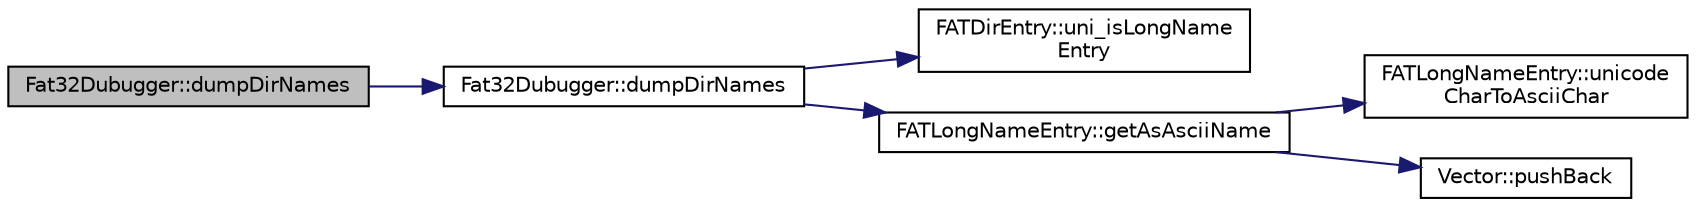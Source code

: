 digraph "Fat32Dubugger::dumpDirNames"
{
  edge [fontname="Helvetica",fontsize="10",labelfontname="Helvetica",labelfontsize="10"];
  node [fontname="Helvetica",fontsize="10",shape=record];
  rankdir="LR";
  Node18 [label="Fat32Dubugger::dumpDirNames",height=0.2,width=0.4,color="black", fillcolor="grey75", style="filled", fontcolor="black"];
  Node18 -> Node19 [color="midnightblue",fontsize="10",style="solid",fontname="Helvetica"];
  Node19 [label="Fat32Dubugger::dumpDirNames",height=0.2,width=0.4,color="black", fillcolor="white", style="filled",URL="$de/d04/class_fat32_dubugger.html#af917c71cd71a38b216f459e3f7d0ba0f"];
  Node19 -> Node20 [color="midnightblue",fontsize="10",style="solid",fontname="Helvetica"];
  Node20 [label="FATDirEntry::uni_isLongName\lEntry",height=0.2,width=0.4,color="black", fillcolor="white", style="filled",URL="$dc/d93/class_f_a_t_dir_entry.html#a94dfb901be9178710035e9781316301a"];
  Node19 -> Node21 [color="midnightblue",fontsize="10",style="solid",fontname="Helvetica"];
  Node21 [label="FATLongNameEntry::getAsAsciiName",height=0.2,width=0.4,color="black", fillcolor="white", style="filled",URL="$d7/d61/class_f_a_t_long_name_entry.html#a34eb7e1de83def912d1e4a4a5b8d211f"];
  Node21 -> Node22 [color="midnightblue",fontsize="10",style="solid",fontname="Helvetica"];
  Node22 [label="FATLongNameEntry::unicode\lCharToAsciiChar",height=0.2,width=0.4,color="black", fillcolor="white", style="filled",URL="$d7/d61/class_f_a_t_long_name_entry.html#afdc284fc418210ccf7d2eacbfc5c584b"];
  Node21 -> Node23 [color="midnightblue",fontsize="10",style="solid",fontname="Helvetica"];
  Node23 [label="Vector::pushBack",height=0.2,width=0.4,color="black", fillcolor="white", style="filled",URL="$d5/db2/class_vector.html#a9f2e76bed89ae88c391c5cd22c6c7b56"];
}
